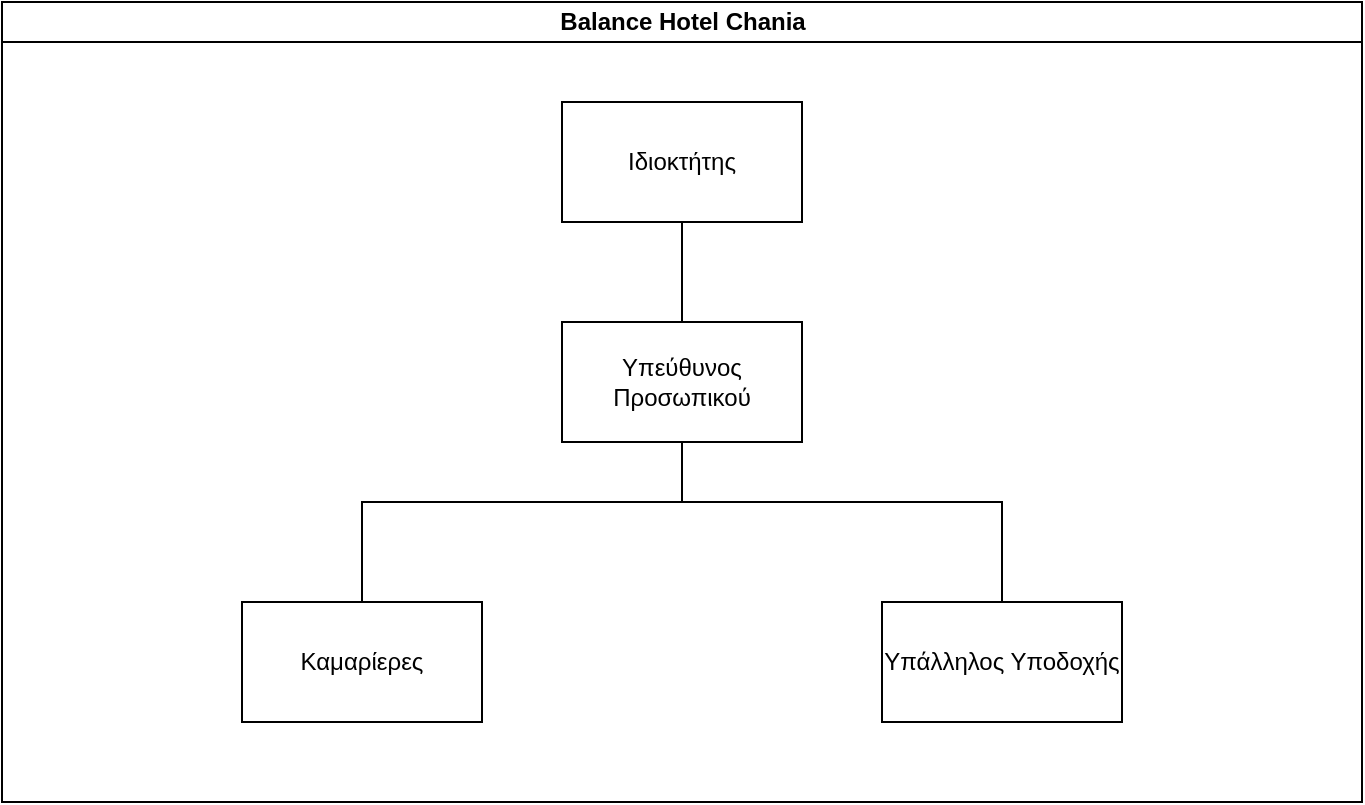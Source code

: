 <mxfile version="16.1.2" type="device"><diagram id="prtHgNgQTEPvFCAcTncT" name="Page-1"><mxGraphModel dx="1342" dy="921" grid="1" gridSize="10" guides="1" tooltips="1" connect="1" arrows="1" fold="1" page="1" pageScale="1" pageWidth="827" pageHeight="1169" math="0" shadow="0"><root><mxCell id="0"/><mxCell id="1" parent="0"/><mxCell id="dNxyNK7c78bLwvsdeMH5-11" value="Balance Hotel Chania" style="swimlane;html=1;startSize=20;horizontal=1;containerType=tree;glass=0;" parent="1" vertex="1"><mxGeometry x="80" y="80" width="680" height="400" as="geometry"><mxRectangle x="70" y="80" width="160" height="20" as="alternateBounds"/></mxGeometry></mxCell><mxCell id="jPBcFN_vAemaR1wUCd5N-10" value="Υπάλληλος Υποδοχής" style="rounded=0;whiteSpace=wrap;html=1;" parent="dNxyNK7c78bLwvsdeMH5-11" vertex="1"><mxGeometry x="440" y="300" width="120" height="60" as="geometry"/></mxCell><mxCell id="jPBcFN_vAemaR1wUCd5N-1" value="Ιδιοκτήτης" style="rounded=0;whiteSpace=wrap;html=1;" parent="dNxyNK7c78bLwvsdeMH5-11" vertex="1"><mxGeometry x="280" y="50" width="120" height="60" as="geometry"/></mxCell><mxCell id="OJuYoBobQYI-FflgBgcw-6" value="Υπεύθυνος Προσωπικού" style="rounded=0;whiteSpace=wrap;html=1;" parent="dNxyNK7c78bLwvsdeMH5-11" vertex="1"><mxGeometry x="280" y="160" width="120" height="60" as="geometry"/></mxCell><mxCell id="oyTHJV3Yd3bXsbnniFxp-1" value="" style="endArrow=none;html=1;rounded=0;entryX=0.5;entryY=1;entryDx=0;entryDy=0;" edge="1" parent="dNxyNK7c78bLwvsdeMH5-11" source="OJuYoBobQYI-FflgBgcw-6" target="jPBcFN_vAemaR1wUCd5N-1"><mxGeometry width="50" height="50" relative="1" as="geometry"><mxPoint x="320" y="350" as="sourcePoint"/><mxPoint x="370" y="300" as="targetPoint"/></mxGeometry></mxCell><mxCell id="jPBcFN_vAemaR1wUCd5N-8" value="Καμαρίερες" style="rounded=0;whiteSpace=wrap;html=1;" parent="dNxyNK7c78bLwvsdeMH5-11" vertex="1"><mxGeometry x="120" y="300" width="120" height="60" as="geometry"/></mxCell><mxCell id="oyTHJV3Yd3bXsbnniFxp-2" value="" style="endArrow=none;html=1;rounded=0;exitX=0.5;exitY=0;exitDx=0;exitDy=0;entryX=0.5;entryY=1;entryDx=0;entryDy=0;" edge="1" parent="dNxyNK7c78bLwvsdeMH5-11" source="jPBcFN_vAemaR1wUCd5N-8" target="OJuYoBobQYI-FflgBgcw-6"><mxGeometry width="50" height="50" relative="1" as="geometry"><mxPoint x="320" y="350" as="sourcePoint"/><mxPoint x="370" y="300" as="targetPoint"/><Array as="points"><mxPoint x="180" y="250"/><mxPoint x="340" y="250"/></Array></mxGeometry></mxCell><mxCell id="oyTHJV3Yd3bXsbnniFxp-3" value="" style="endArrow=none;html=1;rounded=0;exitX=0.5;exitY=1;exitDx=0;exitDy=0;entryX=0.5;entryY=0;entryDx=0;entryDy=0;" edge="1" parent="dNxyNK7c78bLwvsdeMH5-11" source="OJuYoBobQYI-FflgBgcw-6" target="jPBcFN_vAemaR1wUCd5N-10"><mxGeometry width="50" height="50" relative="1" as="geometry"><mxPoint x="160" y="290" as="sourcePoint"/><mxPoint x="360" y="230" as="targetPoint"/><Array as="points"><mxPoint x="340" y="250"/><mxPoint x="500" y="250"/></Array></mxGeometry></mxCell></root></mxGraphModel></diagram></mxfile>